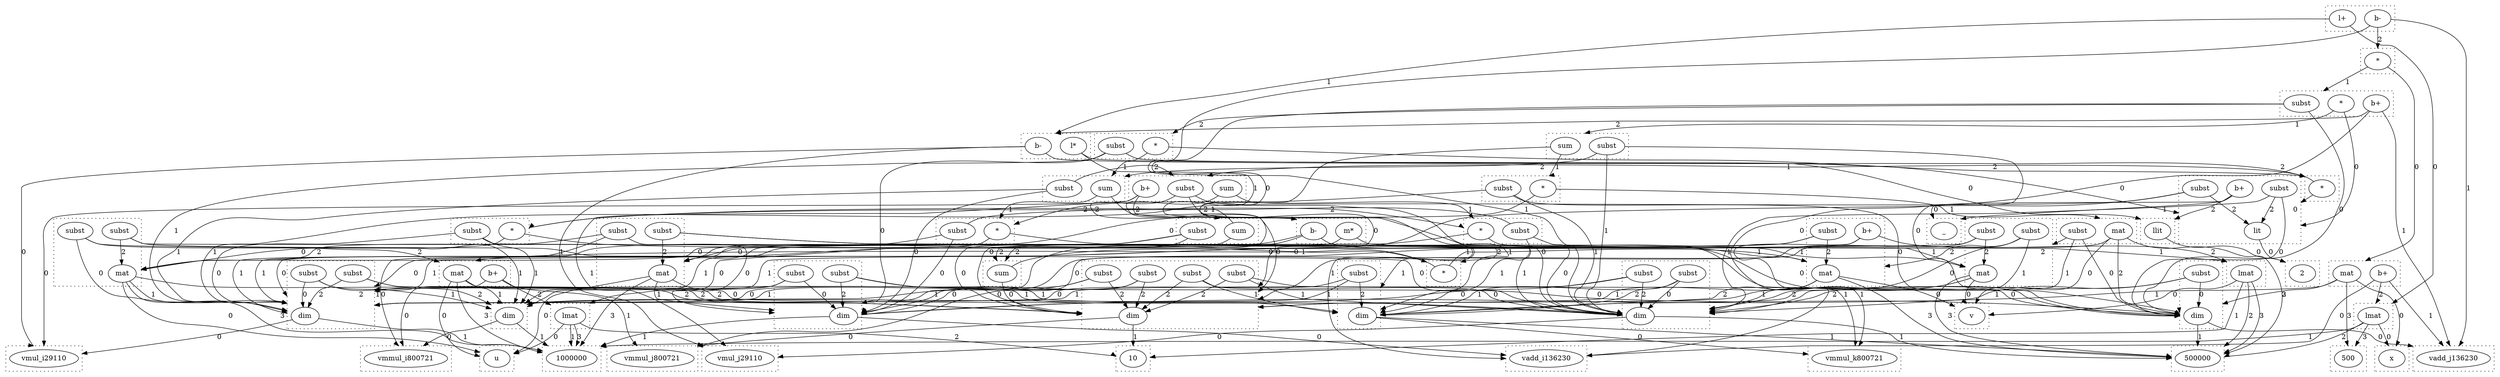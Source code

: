 digraph {
  compound=true
  subgraph cluster_0 {
    style=dotted
    0.0[label = "x"]
  }
  subgraph cluster_1 {
    style=dotted
    1.0[label = "1000000"]
  }
  subgraph cluster_2 {
    style=dotted
    2.0[label = "500000"]
  }
  subgraph cluster_3 {
    style=dotted
    3.0[label = "500"]
  }
  subgraph cluster_4 {
    style=dotted
    4.0[label = "lmat"]
  }
  subgraph cluster_5 {
    style=dotted
    5.0[label = "2"]
  }
  subgraph cluster_6 {
    style=dotted
    6.0[label = "llit"]
  }
  subgraph cluster_7 {
    style=dotted
    7.0[label = "u"]
  }
  subgraph cluster_8 {
    style=dotted
    8.0[label = "10"]
  }
  subgraph cluster_9 {
    style=dotted
    9.0[label = "lmat"]
  }
  subgraph cluster_10 {
    style=dotted
    10.0[label = "v"]
  }
  subgraph cluster_11 {
    style=dotted
    11.0[label = "lmat"]
  }
  subgraph cluster_12 {
    style=dotted
    12.0[label = "b-"]
    12.1[label = "m*"]
  }
  subgraph cluster_13 {
    style=dotted
    13.0[label = "b-"]
    13.1[label = "l*"]
  }
  subgraph cluster_14 {
    style=dotted
    14.0[label = "b-"]
    14.1[label = "l+"]
  }
  subgraph cluster_15 {
    style=dotted
    15.0[label = "vmul_i29110"]
  }
  subgraph cluster_16 {
    style=dotted
    16.0[label = "vmul_j29110"]
  }
  subgraph cluster_17 {
    style=dotted
    17.0[label = "_"]
  }
  subgraph cluster_18 {
    style=dotted
    18.0[label = "lit"]
    18.1[label = "b+"]
    18.2[label = "subst"]
    18.3[label = "subst"]
  }
  subgraph cluster_19 {
    style=dotted
    19.0[label = "subst"]
    19.1[label = "b+"]
    19.2[label = "sum"]
  }
  subgraph cluster_20 {
    style=dotted
    20.0[label = "*"]
  }
  subgraph cluster_22 {
    style=dotted
    22.0[label = "vadd_i136230"]
  }
  subgraph cluster_23 {
    style=dotted
    23.0[label = "vadd_j136230"]
  }
  subgraph cluster_24 {
    style=dotted
    24.0[label = "mat"]
    24.1[label = "b+"]
  }
  subgraph cluster_25 {
    style=dotted
    25.0[label = "subst"]
    25.1[label = "b+"]
    25.2[label = "*"]
  }
  subgraph cluster_26 {
    style=dotted
    26.0[label = "*"]
  }
  subgraph cluster_28 {
    style=dotted
    28.0[label = "vmmul_i800721"]
  }
  subgraph cluster_29 {
    style=dotted
    29.0[label = "vmmul_k800721"]
  }
  subgraph cluster_30 {
    style=dotted
    30.0[label = "vmmul_j800721"]
  }
  subgraph cluster_32 {
    style=dotted
    32.0[label = "mat"]
    32.1[label = "b+"]
  }
  subgraph cluster_40 {
    style=dotted
    40.0[label = "dim"]
  }
  subgraph cluster_41 {
    style=dotted
    41.0[label = "sum"]
    41.1[label = "subst"]
  }
  subgraph cluster_45 {
    style=dotted
    45.0[label = "*"]
    45.1[label = "subst"]
  }
  subgraph cluster_47 {
    style=dotted
    47.0[label = "*"]
    47.1[label = "subst"]
  }
  subgraph cluster_54 {
    style=dotted
    54.0[label = "sum"]
    54.1[label = "subst"]
  }
  subgraph cluster_56 {
    style=dotted
    56.0[label = "mat"]
    56.1[label = "subst"]
    56.2[label = "subst"]
  }
  subgraph cluster_57 {
    style=dotted
    57.0[label = "mat"]
    57.1[label = "b+"]
    57.2[label = "subst"]
  }
  subgraph cluster_59 {
    style=dotted
    59.0[label = "dim"]
    59.1[label = "subst"]
    59.2[label = "subst"]
  }
  subgraph cluster_60 {
    style=dotted
    60.0[label = "dim"]
    60.1[label = "subst"]
    60.2[label = "subst"]
    60.3[label = "subst"]
    60.4[label = "subst"]
  }
  subgraph cluster_62 {
    style=dotted
    62.0[label = "dim"]
    62.1[label = "subst"]
  }
  subgraph cluster_64 {
    style=dotted
    64.0[label = "*"]
    64.1[label = "subst"]
  }
  subgraph cluster_68 {
    style=dotted
    68.0[label = "sum"]
    68.1[label = "subst"]
  }
  subgraph cluster_77 {
    style=dotted
    77.0[label = "mat"]
    77.1[label = "subst"]
    77.2[label = "subst"]
  }
  subgraph cluster_87 {
    style=dotted
    87.0[label = "dim"]
    87.1[label = "subst"]
    87.2[label = "subst"]
  }
  subgraph cluster_89 {
    style=dotted
    89.0[label = "*"]
  }
  subgraph cluster_90 {
    style=dotted
    90.0[label = "sum"]
  }
  subgraph cluster_102 {
    style=dotted
    102.0[label = "*"]
    102.1[label = "subst"]
  }
  subgraph cluster_113 {
    style=dotted
    113.0[label = "mat"]
    113.1[label = "subst"]
    113.2[label = "subst"]
  }
  subgraph cluster_121 {
    style=dotted
    121.0[label = "dim"]
    121.1[label = "subst"]
    121.2[label = "subst"]
  }
  subgraph cluster_131 {
    style=dotted
    131.0[label = "*"]
    131.1[label = "subst"]
  }
  subgraph cluster_143 {
    style=dotted
    143.0[label = "mat"]
    143.1[label = "subst"]
  }
  subgraph cluster_154 {
    style=dotted
    154.0[label = "dim"]
    154.1[label = "subst"]
  }
  4.0 -> 0.0 [lhead = cluster_0, label = 0]
  4.0 -> 1.0 [lhead = cluster_1, label = 1]
  4.0 -> 2.0 [lhead = cluster_2, label = 2]
  4.0 -> 3.0 [lhead = cluster_3, label = 3]
  6.0 -> 5.0 [lhead = cluster_5, label = 0]
  9.0 -> 7.0 [lhead = cluster_7, label = 0]
  9.0 -> 1.0 [lhead = cluster_1, label = 1]
  9.0 -> 8.0 [lhead = cluster_8, label = 2]
  9.0 -> 1.0 [lhead = cluster_1, label = 3]
  11.0 -> 10.0 [lhead = cluster_10, label = 0]
  11.0 -> 8.0 [lhead = cluster_8, label = 1]
  11.0 -> 2.0 [lhead = cluster_2, label = 2]
  11.0 -> 2.0 [lhead = cluster_2, label = 3]
  12.0 -> 28.0 [lhead = cluster_28, label = 0]
  12.0 -> 29.0 [lhead = cluster_29, label = 1]
  12.0 -> 90.0 [lhead = cluster_90, label = 2]
  12.1 -> 9.0 [lhead = cluster_9, label = 0]
  12.1 -> 11.0 [lhead = cluster_11, label = 1]
  13.0 -> 15.0 [lhead = cluster_15, label = 0]
  13.0 -> 16.0 [lhead = cluster_16, label = 1]
  13.0 -> 20.0 [lhead = cluster_20, label = 2]
  13.1 -> 6.0 [lhead = cluster_6, label = 0]
  13.1 -> 12.0 [lhead = cluster_12, label = 1]
  14.0 -> 22.0 [lhead = cluster_22, label = 0]
  14.0 -> 23.0 [lhead = cluster_23, label = 1]
  14.0 -> 26.0 [lhead = cluster_26, label = 2]
  14.1 -> 4.0 [lhead = cluster_4, label = 0]
  14.1 -> 13.0 [lhead = cluster_13, label = 1]
  18.0 -> 5.0 [lhead = cluster_5, label = 0]
  18.1 -> 17.0 [lhead = cluster_17, label = 0]
  18.1 -> 17.0 [lhead = cluster_17, label = 1]
  18.1 -> 6.0 [lhead = cluster_6, label = 2]
  18.2 -> 121.0 [lhead = cluster_121, label = 0]
  18.2 -> 59.0 [lhead = cluster_59, label = 1]
  18.2 -> 18.0 [lhead = cluster_18, label = 2]
  18.3 -> 154.0 [lhead = cluster_154, label = 0]
  18.3 -> 87.0 [lhead = cluster_87, label = 1]
  18.3 -> 18.0 [lhead = cluster_18, label = 2]
  19.0 -> 87.0 [lhead = cluster_87, label = 0]
  19.0 -> 62.0 [lhead = cluster_62, label = 1]
  19.0 -> 41.0 [lhead = cluster_41, label = 2]
  19.1 -> 15.0 [lhead = cluster_15, label = 0]
  19.1 -> 16.0 [lhead = cluster_16, label = 1]
  19.1 -> 12.0 [lhead = cluster_12, label = 2]
  19.2 -> 60.0 [lhead = cluster_60, label = 0]
  19.2 -> 64.0 [lhead = cluster_64, label = 1]
  20.0 -> 18.0 [lhead = cluster_18, label = 0]
  20.0 -> 19.0 [lhead = cluster_19, label = 1]
  24.0 -> 0.0 [lhead = cluster_0, label = 0]
  24.0 -> 121.0 [lhead = cluster_121, label = 1]
  24.0 -> 154.0 [lhead = cluster_154, label = 2]
  24.0 -> 3.0 [lhead = cluster_3, label = 3]
  24.1 -> 22.0 [lhead = cluster_22, label = 0]
  24.1 -> 23.0 [lhead = cluster_23, label = 1]
  24.1 -> 4.0 [lhead = cluster_4, label = 2]
  25.0 -> 154.0 [lhead = cluster_154, label = 0]
  25.0 -> 87.0 [lhead = cluster_87, label = 1]
  25.0 -> 45.0 [lhead = cluster_45, label = 2]
  25.1 -> 22.0 [lhead = cluster_22, label = 0]
  25.1 -> 23.0 [lhead = cluster_23, label = 1]
  25.1 -> 13.0 [lhead = cluster_13, label = 2]
  25.2 -> 18.0 [lhead = cluster_18, label = 0]
  25.2 -> 68.0 [lhead = cluster_68, label = 1]
  26.0 -> 24.0 [lhead = cluster_24, label = 0]
  26.0 -> 25.0 [lhead = cluster_25, label = 1]
  32.0 -> 7.0 [lhead = cluster_7, label = 0]
  32.0 -> 40.0 [lhead = cluster_40, label = 1]
  32.0 -> 60.0 [lhead = cluster_60, label = 2]
  32.0 -> 1.0 [lhead = cluster_1, label = 3]
  32.1 -> 28.0 [lhead = cluster_28, label = 0]
  32.1 -> 30.0 [lhead = cluster_30, label = 1]
  32.1 -> 9.0 [lhead = cluster_9, label = 2]
  40.0 -> 28.0 [lhead = cluster_28, label = 0]
  40.0 -> 1.0 [lhead = cluster_1, label = 1]
  41.0 -> 60.0 [lhead = cluster_60, label = 0]
  41.0 -> 47.0 [lhead = cluster_47, label = 1]
  41.1 -> 59.0 [lhead = cluster_59, label = 0]
  41.1 -> 40.0 [lhead = cluster_40, label = 1]
  41.1 -> 90.0 [lhead = cluster_90, label = 2]
  45.0 -> 18.0 [lhead = cluster_18, label = 0]
  45.0 -> 54.0 [lhead = cluster_54, label = 1]
  45.1 -> 121.0 [lhead = cluster_121, label = 0]
  45.1 -> 59.0 [lhead = cluster_59, label = 1]
  45.1 -> 20.0 [lhead = cluster_20, label = 2]
  47.0 -> 56.0 [lhead = cluster_56, label = 0]
  47.0 -> 57.0 [lhead = cluster_57, label = 1]
  47.1 -> 59.0 [lhead = cluster_59, label = 0]
  47.1 -> 40.0 [lhead = cluster_40, label = 1]
  47.1 -> 89.0 [lhead = cluster_89, label = 2]
  54.0 -> 60.0 [lhead = cluster_60, label = 0]
  54.0 -> 102.0 [lhead = cluster_102, label = 1]
  54.1 -> 121.0 [lhead = cluster_121, label = 0]
  54.1 -> 59.0 [lhead = cluster_59, label = 1]
  54.1 -> 19.0 [lhead = cluster_19, label = 2]
  56.0 -> 7.0 [lhead = cluster_7, label = 0]
  56.0 -> 59.0 [lhead = cluster_59, label = 1]
  56.0 -> 60.0 [lhead = cluster_60, label = 2]
  56.0 -> 1.0 [lhead = cluster_1, label = 3]
  56.1 -> 59.0 [lhead = cluster_59, label = 0]
  56.1 -> 40.0 [lhead = cluster_40, label = 1]
  56.1 -> 32.0 [lhead = cluster_32, label = 2]
  56.2 -> 87.0 [lhead = cluster_87, label = 0]
  56.2 -> 62.0 [lhead = cluster_62, label = 1]
  56.2 -> 56.0 [lhead = cluster_56, label = 2]
  57.0 -> 10.0 [lhead = cluster_10, label = 0]
  57.0 -> 60.0 [lhead = cluster_60, label = 1]
  57.0 -> 62.0 [lhead = cluster_62, label = 2]
  57.0 -> 2.0 [lhead = cluster_2, label = 3]
  57.1 -> 30.0 [lhead = cluster_30, label = 0]
  57.1 -> 29.0 [lhead = cluster_29, label = 1]
  57.1 -> 11.0 [lhead = cluster_11, label = 2]
  57.2 -> 59.0 [lhead = cluster_59, label = 0]
  57.2 -> 40.0 [lhead = cluster_40, label = 1]
  57.2 -> 57.0 [lhead = cluster_57, label = 2]
  59.0 -> 15.0 [lhead = cluster_15, label = 0]
  59.0 -> 1.0 [lhead = cluster_1, label = 1]
  59.1 -> 59.0 [lhead = cluster_59, label = 0]
  59.1 -> 40.0 [lhead = cluster_40, label = 1]
  59.1 -> 40.0 [lhead = cluster_40, label = 2]
  59.2 -> 87.0 [lhead = cluster_87, label = 0]
  59.2 -> 62.0 [lhead = cluster_62, label = 1]
  59.2 -> 59.0 [lhead = cluster_59, label = 2]
  60.0 -> 30.0 [lhead = cluster_30, label = 0]
  60.0 -> 8.0 [lhead = cluster_8, label = 1]
  60.1 -> 59.0 [lhead = cluster_59, label = 0]
  60.1 -> 40.0 [lhead = cluster_40, label = 1]
  60.1 -> 60.0 [lhead = cluster_60, label = 2]
  60.2 -> 87.0 [lhead = cluster_87, label = 0]
  60.2 -> 62.0 [lhead = cluster_62, label = 1]
  60.2 -> 60.0 [lhead = cluster_60, label = 2]
  60.3 -> 121.0 [lhead = cluster_121, label = 0]
  60.3 -> 59.0 [lhead = cluster_59, label = 1]
  60.3 -> 60.0 [lhead = cluster_60, label = 2]
  60.4 -> 154.0 [lhead = cluster_154, label = 0]
  60.4 -> 87.0 [lhead = cluster_87, label = 1]
  60.4 -> 60.0 [lhead = cluster_60, label = 2]
  62.0 -> 29.0 [lhead = cluster_29, label = 0]
  62.0 -> 2.0 [lhead = cluster_2, label = 1]
  62.1 -> 59.0 [lhead = cluster_59, label = 0]
  62.1 -> 40.0 [lhead = cluster_40, label = 1]
  62.1 -> 62.0 [lhead = cluster_62, label = 2]
  64.0 -> 56.0 [lhead = cluster_56, label = 0]
  64.0 -> 77.0 [lhead = cluster_77, label = 1]
  64.1 -> 87.0 [lhead = cluster_87, label = 0]
  64.1 -> 62.0 [lhead = cluster_62, label = 1]
  64.1 -> 47.0 [lhead = cluster_47, label = 2]
  68.0 -> 60.0 [lhead = cluster_60, label = 0]
  68.0 -> 131.0 [lhead = cluster_131, label = 1]
  68.1 -> 154.0 [lhead = cluster_154, label = 0]
  68.1 -> 87.0 [lhead = cluster_87, label = 1]
  68.1 -> 54.0 [lhead = cluster_54, label = 2]
  77.0 -> 10.0 [lhead = cluster_10, label = 0]
  77.0 -> 60.0 [lhead = cluster_60, label = 1]
  77.0 -> 87.0 [lhead = cluster_87, label = 2]
  77.0 -> 2.0 [lhead = cluster_2, label = 3]
  77.1 -> 87.0 [lhead = cluster_87, label = 0]
  77.1 -> 62.0 [lhead = cluster_62, label = 1]
  77.1 -> 57.0 [lhead = cluster_57, label = 2]
  77.2 -> 121.0 [lhead = cluster_121, label = 0]
  77.2 -> 59.0 [lhead = cluster_59, label = 1]
  77.2 -> 77.0 [lhead = cluster_77, label = 2]
  87.0 -> 16.0 [lhead = cluster_16, label = 0]
  87.0 -> 2.0 [lhead = cluster_2, label = 1]
  87.1 -> 87.0 [lhead = cluster_87, label = 0]
  87.1 -> 62.0 [lhead = cluster_62, label = 1]
  87.1 -> 62.0 [lhead = cluster_62, label = 2]
  87.2 -> 121.0 [lhead = cluster_121, label = 0]
  87.2 -> 59.0 [lhead = cluster_59, label = 1]
  87.2 -> 87.0 [lhead = cluster_87, label = 2]
  89.0 -> 32.0 [lhead = cluster_32, label = 0]
  89.0 -> 57.0 [lhead = cluster_57, label = 1]
  90.0 -> 60.0 [lhead = cluster_60, label = 0]
  90.0 -> 89.0 [lhead = cluster_89, label = 1]
  102.0 -> 113.0 [lhead = cluster_113, label = 0]
  102.0 -> 77.0 [lhead = cluster_77, label = 1]
  102.1 -> 121.0 [lhead = cluster_121, label = 0]
  102.1 -> 59.0 [lhead = cluster_59, label = 1]
  102.1 -> 64.0 [lhead = cluster_64, label = 2]
  113.0 -> 7.0 [lhead = cluster_7, label = 0]
  113.0 -> 121.0 [lhead = cluster_121, label = 1]
  113.0 -> 60.0 [lhead = cluster_60, label = 2]
  113.0 -> 1.0 [lhead = cluster_1, label = 3]
  113.1 -> 121.0 [lhead = cluster_121, label = 0]
  113.1 -> 59.0 [lhead = cluster_59, label = 1]
  113.1 -> 56.0 [lhead = cluster_56, label = 2]
  113.2 -> 154.0 [lhead = cluster_154, label = 0]
  113.2 -> 87.0 [lhead = cluster_87, label = 1]
  113.2 -> 113.0 [lhead = cluster_113, label = 2]
  121.0 -> 22.0 [lhead = cluster_22, label = 0]
  121.0 -> 1.0 [lhead = cluster_1, label = 1]
  121.1 -> 121.0 [lhead = cluster_121, label = 0]
  121.1 -> 59.0 [lhead = cluster_59, label = 1]
  121.1 -> 59.0 [lhead = cluster_59, label = 2]
  121.2 -> 154.0 [lhead = cluster_154, label = 0]
  121.2 -> 87.0 [lhead = cluster_87, label = 1]
  121.2 -> 121.0 [lhead = cluster_121, label = 2]
  131.0 -> 113.0 [lhead = cluster_113, label = 0]
  131.0 -> 143.0 [lhead = cluster_143, label = 1]
  131.1 -> 154.0 [lhead = cluster_154, label = 0]
  131.1 -> 87.0 [lhead = cluster_87, label = 1]
  131.1 -> 102.0 [lhead = cluster_102, label = 2]
  143.0 -> 10.0 [lhead = cluster_10, label = 0]
  143.0 -> 60.0 [lhead = cluster_60, label = 1]
  143.0 -> 154.0 [lhead = cluster_154, label = 2]
  143.0 -> 2.0 [lhead = cluster_2, label = 3]
  143.1 -> 154.0 [lhead = cluster_154, label = 0]
  143.1 -> 87.0 [lhead = cluster_87, label = 1]
  143.1 -> 77.0 [lhead = cluster_77, label = 2]
  154.0 -> 23.0 [lhead = cluster_23, label = 0]
  154.0 -> 2.0 [lhead = cluster_2, label = 1]
  154.1 -> 154.0 [lhead = cluster_154, label = 0]
  154.1 -> 87.0 [lhead = cluster_87, label = 1]
  154.1 -> 87.0 [lhead = cluster_87, label = 2]
}